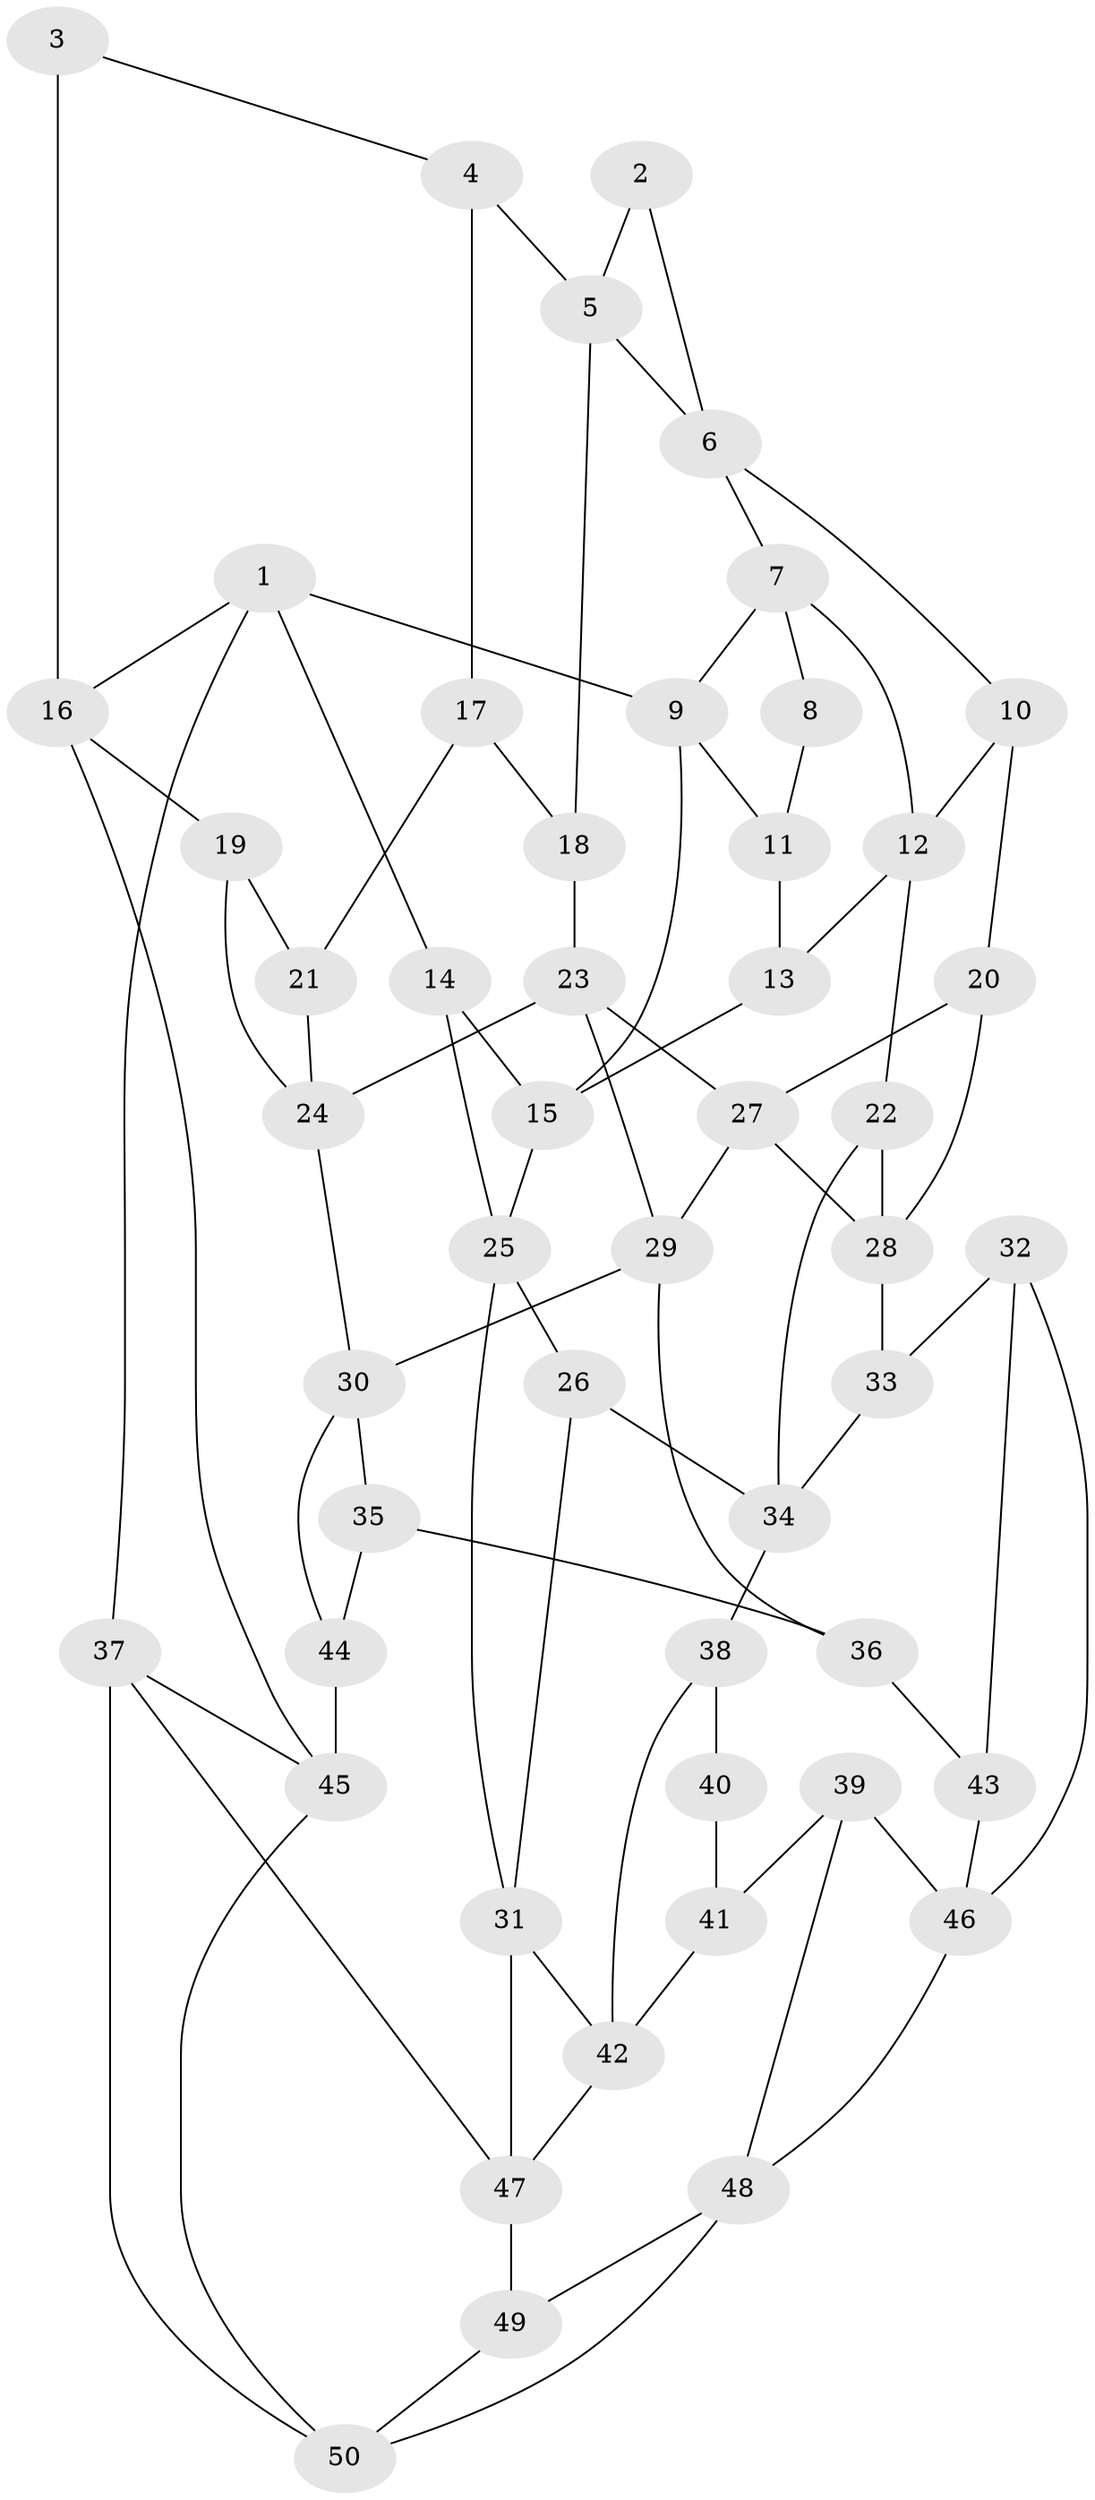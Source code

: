 // original degree distribution, {3: 0.024390243902439025, 6: 0.24390243902439024, 4: 0.2682926829268293, 5: 0.4634146341463415}
// Generated by graph-tools (version 1.1) at 2025/38/03/04/25 23:38:34]
// undirected, 50 vertices, 85 edges
graph export_dot {
  node [color=gray90,style=filled];
  1;
  2;
  3;
  4;
  5;
  6;
  7;
  8;
  9;
  10;
  11;
  12;
  13;
  14;
  15;
  16;
  17;
  18;
  19;
  20;
  21;
  22;
  23;
  24;
  25;
  26;
  27;
  28;
  29;
  30;
  31;
  32;
  33;
  34;
  35;
  36;
  37;
  38;
  39;
  40;
  41;
  42;
  43;
  44;
  45;
  46;
  47;
  48;
  49;
  50;
  1 -- 9 [weight=1.0];
  1 -- 14 [weight=1.0];
  1 -- 16 [weight=1.0];
  1 -- 37 [weight=1.0];
  2 -- 5 [weight=1.0];
  2 -- 6 [weight=1.0];
  3 -- 4 [weight=1.0];
  3 -- 16 [weight=2.0];
  4 -- 5 [weight=1.0];
  4 -- 17 [weight=1.0];
  5 -- 6 [weight=1.0];
  5 -- 18 [weight=1.0];
  6 -- 7 [weight=1.0];
  6 -- 10 [weight=1.0];
  7 -- 8 [weight=1.0];
  7 -- 9 [weight=1.0];
  7 -- 12 [weight=1.0];
  8 -- 11 [weight=2.0];
  9 -- 11 [weight=1.0];
  9 -- 15 [weight=1.0];
  10 -- 12 [weight=1.0];
  10 -- 20 [weight=1.0];
  11 -- 13 [weight=1.0];
  12 -- 13 [weight=1.0];
  12 -- 22 [weight=1.0];
  13 -- 15 [weight=1.0];
  14 -- 15 [weight=1.0];
  14 -- 25 [weight=1.0];
  15 -- 25 [weight=1.0];
  16 -- 19 [weight=1.0];
  16 -- 45 [weight=1.0];
  17 -- 18 [weight=1.0];
  17 -- 21 [weight=2.0];
  18 -- 23 [weight=1.0];
  19 -- 21 [weight=1.0];
  19 -- 24 [weight=1.0];
  20 -- 27 [weight=1.0];
  20 -- 28 [weight=1.0];
  21 -- 24 [weight=1.0];
  22 -- 28 [weight=1.0];
  22 -- 34 [weight=1.0];
  23 -- 24 [weight=1.0];
  23 -- 27 [weight=1.0];
  23 -- 29 [weight=1.0];
  24 -- 30 [weight=1.0];
  25 -- 26 [weight=1.0];
  25 -- 31 [weight=1.0];
  26 -- 31 [weight=1.0];
  26 -- 34 [weight=1.0];
  27 -- 28 [weight=1.0];
  27 -- 29 [weight=1.0];
  28 -- 33 [weight=1.0];
  29 -- 30 [weight=1.0];
  29 -- 36 [weight=1.0];
  30 -- 35 [weight=1.0];
  30 -- 44 [weight=1.0];
  31 -- 42 [weight=1.0];
  31 -- 47 [weight=1.0];
  32 -- 33 [weight=1.0];
  32 -- 43 [weight=1.0];
  32 -- 46 [weight=1.0];
  33 -- 34 [weight=1.0];
  34 -- 38 [weight=1.0];
  35 -- 36 [weight=1.0];
  35 -- 44 [weight=1.0];
  36 -- 43 [weight=2.0];
  37 -- 45 [weight=1.0];
  37 -- 47 [weight=1.0];
  37 -- 50 [weight=1.0];
  38 -- 40 [weight=2.0];
  38 -- 42 [weight=1.0];
  39 -- 41 [weight=1.0];
  39 -- 46 [weight=1.0];
  39 -- 48 [weight=1.0];
  40 -- 41 [weight=2.0];
  41 -- 42 [weight=1.0];
  42 -- 47 [weight=1.0];
  43 -- 46 [weight=1.0];
  44 -- 45 [weight=2.0];
  45 -- 50 [weight=1.0];
  46 -- 48 [weight=1.0];
  47 -- 49 [weight=1.0];
  48 -- 49 [weight=1.0];
  48 -- 50 [weight=1.0];
  49 -- 50 [weight=1.0];
}
